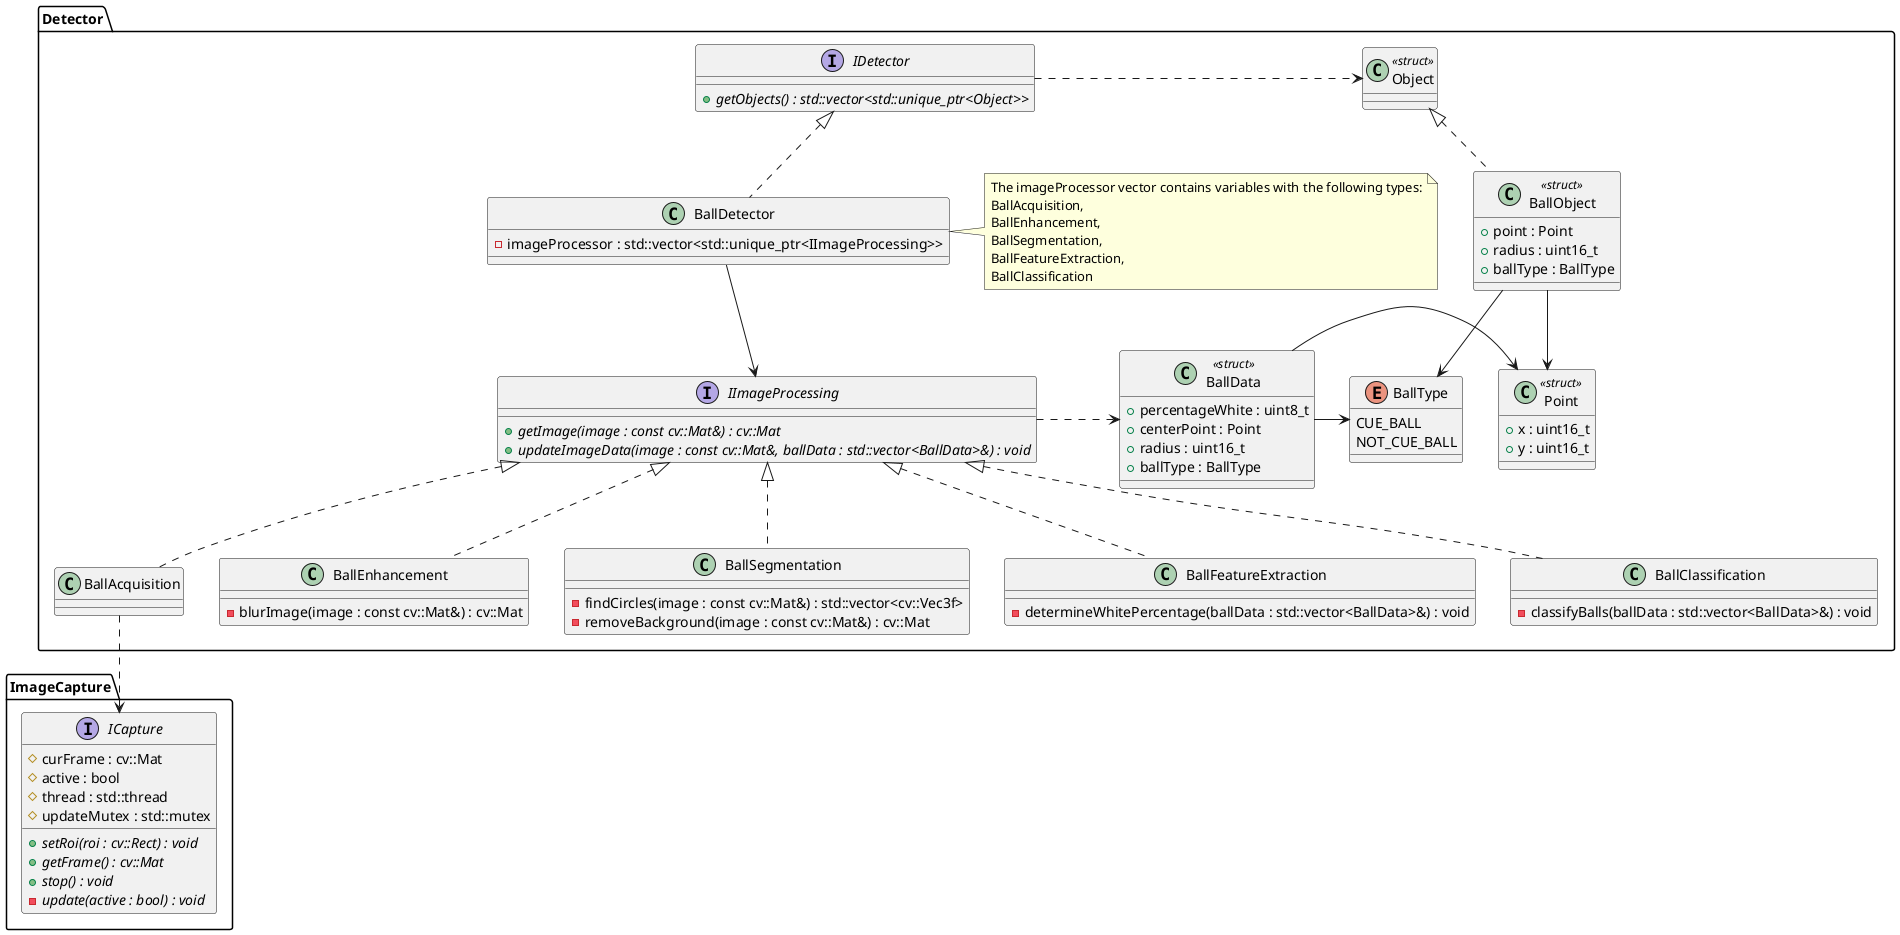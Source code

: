 @startuml

package ImageCapture
{
    interface ICapture
    {
        # curFrame : cv::Mat
        # active : bool
        # thread : std::thread
        # updateMutex : std::mutex
        + //setRoi(roi : cv::Rect) : void//
        + //getFrame() : cv::Mat//
        + //stop() : void//
        - //update(active : bool) : void//
    }
}

package Detector {
    class Object <<struct>> {

    }

    class BallObject <<struct>> {
        + point : Point
        + radius : uint16_t
        + ballType : BallType
    }

    class Point <<struct>> {
        + x : uint16_t
        + y : uint16_t
    }

    enum BallType {
        CUE_BALL
        NOT_CUE_BALL
    }

    interface IDetector {
        + //getObjects() : std::vector<std::unique_ptr<Object>>//
    }

    class BallDetector {
        - imageProcessor : std::vector<std::unique_ptr<IImageProcessing>> 
    }

    note "The imageProcessor vector contains variables with the following types:\nBallAcquisition,\nBallEnhancement,\nBallSegmentation,\nBallFeatureExtraction,\nBallClassification" as BallDetectorNode

    interface IImageProcessing {
        + //getImage(image : const cv::Mat&) : cv::Mat//
        + //updateImageData(image : const cv::Mat&, ballData : std::vector<BallData>&) : void//
    }

    class BallData <<struct>> {
        + percentageWhite : uint8_t
        + centerPoint : Point
        + radius : uint16_t
        + ballType : BallType
    }

    class BallAcquisition {

    }

    class BallEnhancement {
        - blurImage(image : const cv::Mat&) : cv::Mat
    }

    class BallSegmentation {
        - findCircles(image : const cv::Mat&) : std::vector<cv::Vec3f>
        - removeBackground(image : const cv::Mat&) : cv::Mat
    }

    class BallFeatureExtraction {
        - determineWhitePercentage(ballData : std::vector<BallData>&) : void
    }

    class BallClassification {
        - classifyBalls(ballData : std::vector<BallData>&) : void
    }
}



IDetector <|.. BallDetector
IDetector .> Object
Object <|.. BallObject
BallObject --> Point
BallObject --> BallType
BallAcquisition ..> ICapture
IImageProcessing <|.. BallAcquisition
IImageProcessing <|.. BallEnhancement
IImageProcessing <|.. BallSegmentation
IImageProcessing <|.. BallFeatureExtraction
IImageProcessing <|.. BallClassification
IImageProcessing .> BallData
BallDetector --> IImageProcessing
BallDetector - BallDetectorNode
BallData -> Point
BallData -> BallType

@enduml